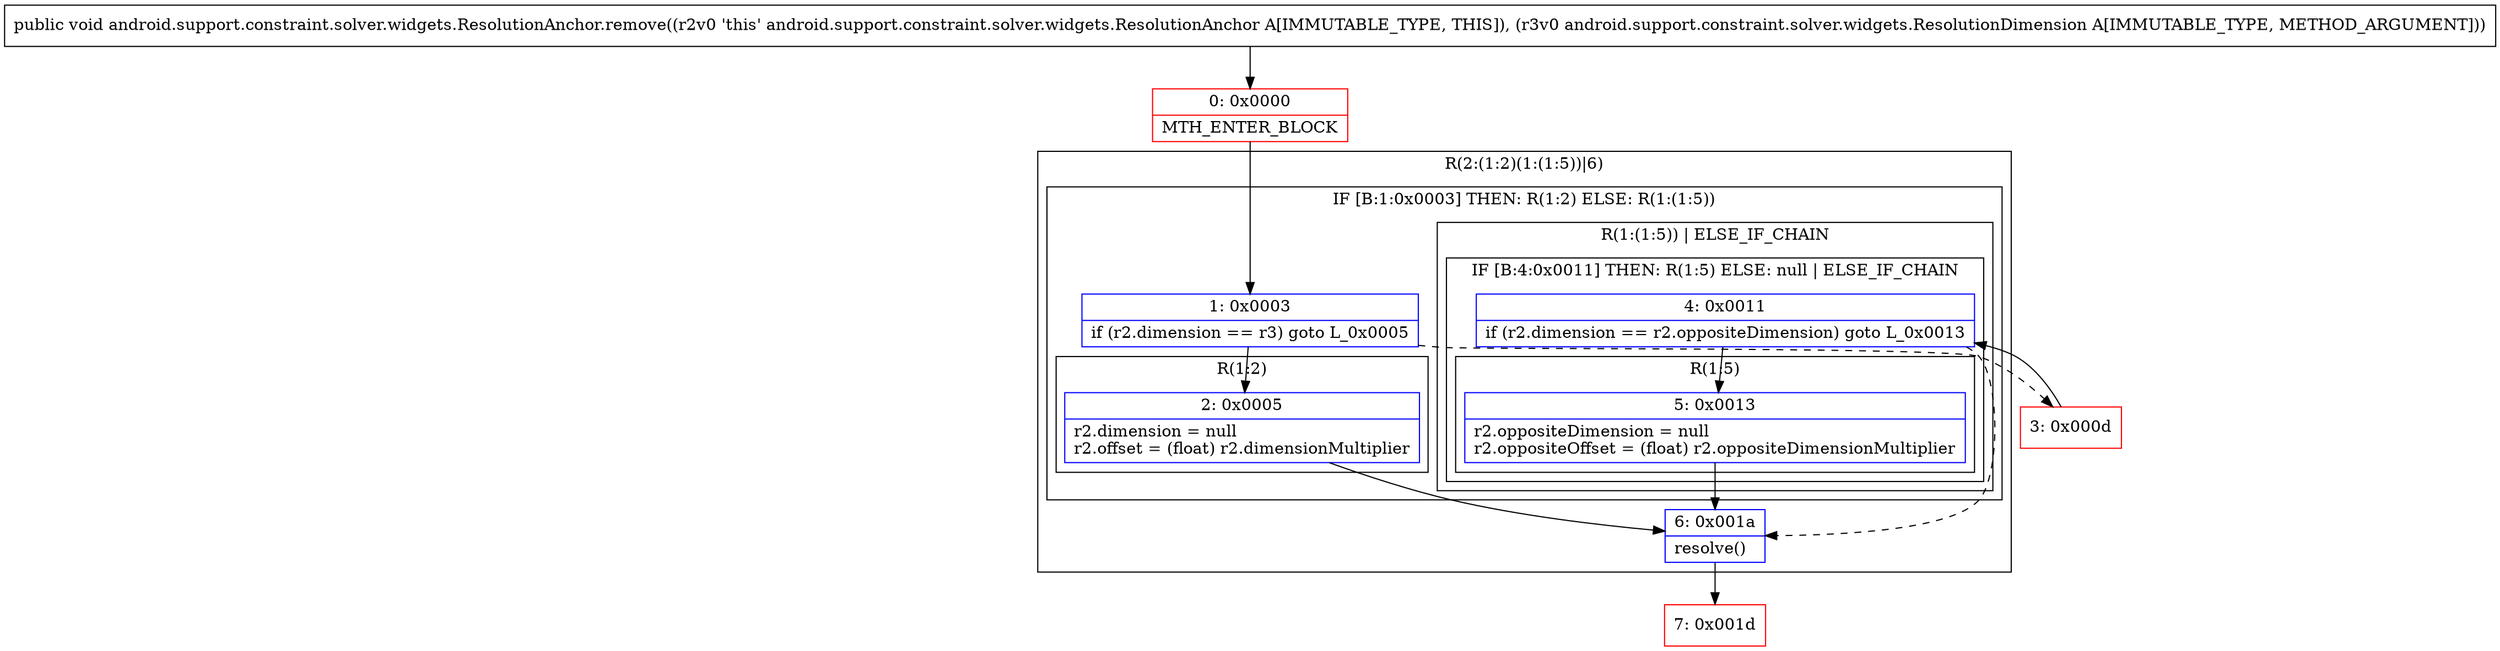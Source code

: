 digraph "CFG forandroid.support.constraint.solver.widgets.ResolutionAnchor.remove(Landroid\/support\/constraint\/solver\/widgets\/ResolutionDimension;)V" {
subgraph cluster_Region_2055677632 {
label = "R(2:(1:2)(1:(1:5))|6)";
node [shape=record,color=blue];
subgraph cluster_IfRegion_1982702482 {
label = "IF [B:1:0x0003] THEN: R(1:2) ELSE: R(1:(1:5))";
node [shape=record,color=blue];
Node_1 [shape=record,label="{1\:\ 0x0003|if (r2.dimension == r3) goto L_0x0005\l}"];
subgraph cluster_Region_265020247 {
label = "R(1:2)";
node [shape=record,color=blue];
Node_2 [shape=record,label="{2\:\ 0x0005|r2.dimension = null\lr2.offset = (float) r2.dimensionMultiplier\l}"];
}
subgraph cluster_Region_1696125350 {
label = "R(1:(1:5)) | ELSE_IF_CHAIN\l";
node [shape=record,color=blue];
subgraph cluster_IfRegion_644504291 {
label = "IF [B:4:0x0011] THEN: R(1:5) ELSE: null | ELSE_IF_CHAIN\l";
node [shape=record,color=blue];
Node_4 [shape=record,label="{4\:\ 0x0011|if (r2.dimension == r2.oppositeDimension) goto L_0x0013\l}"];
subgraph cluster_Region_1036016783 {
label = "R(1:5)";
node [shape=record,color=blue];
Node_5 [shape=record,label="{5\:\ 0x0013|r2.oppositeDimension = null\lr2.oppositeOffset = (float) r2.oppositeDimensionMultiplier\l}"];
}
}
}
}
Node_6 [shape=record,label="{6\:\ 0x001a|resolve()\l}"];
}
Node_0 [shape=record,color=red,label="{0\:\ 0x0000|MTH_ENTER_BLOCK\l}"];
Node_3 [shape=record,color=red,label="{3\:\ 0x000d}"];
Node_7 [shape=record,color=red,label="{7\:\ 0x001d}"];
MethodNode[shape=record,label="{public void android.support.constraint.solver.widgets.ResolutionAnchor.remove((r2v0 'this' android.support.constraint.solver.widgets.ResolutionAnchor A[IMMUTABLE_TYPE, THIS]), (r3v0 android.support.constraint.solver.widgets.ResolutionDimension A[IMMUTABLE_TYPE, METHOD_ARGUMENT])) }"];
MethodNode -> Node_0;
Node_1 -> Node_2;
Node_1 -> Node_3[style=dashed];
Node_2 -> Node_6;
Node_4 -> Node_5;
Node_4 -> Node_6[style=dashed];
Node_5 -> Node_6;
Node_6 -> Node_7;
Node_0 -> Node_1;
Node_3 -> Node_4;
}

